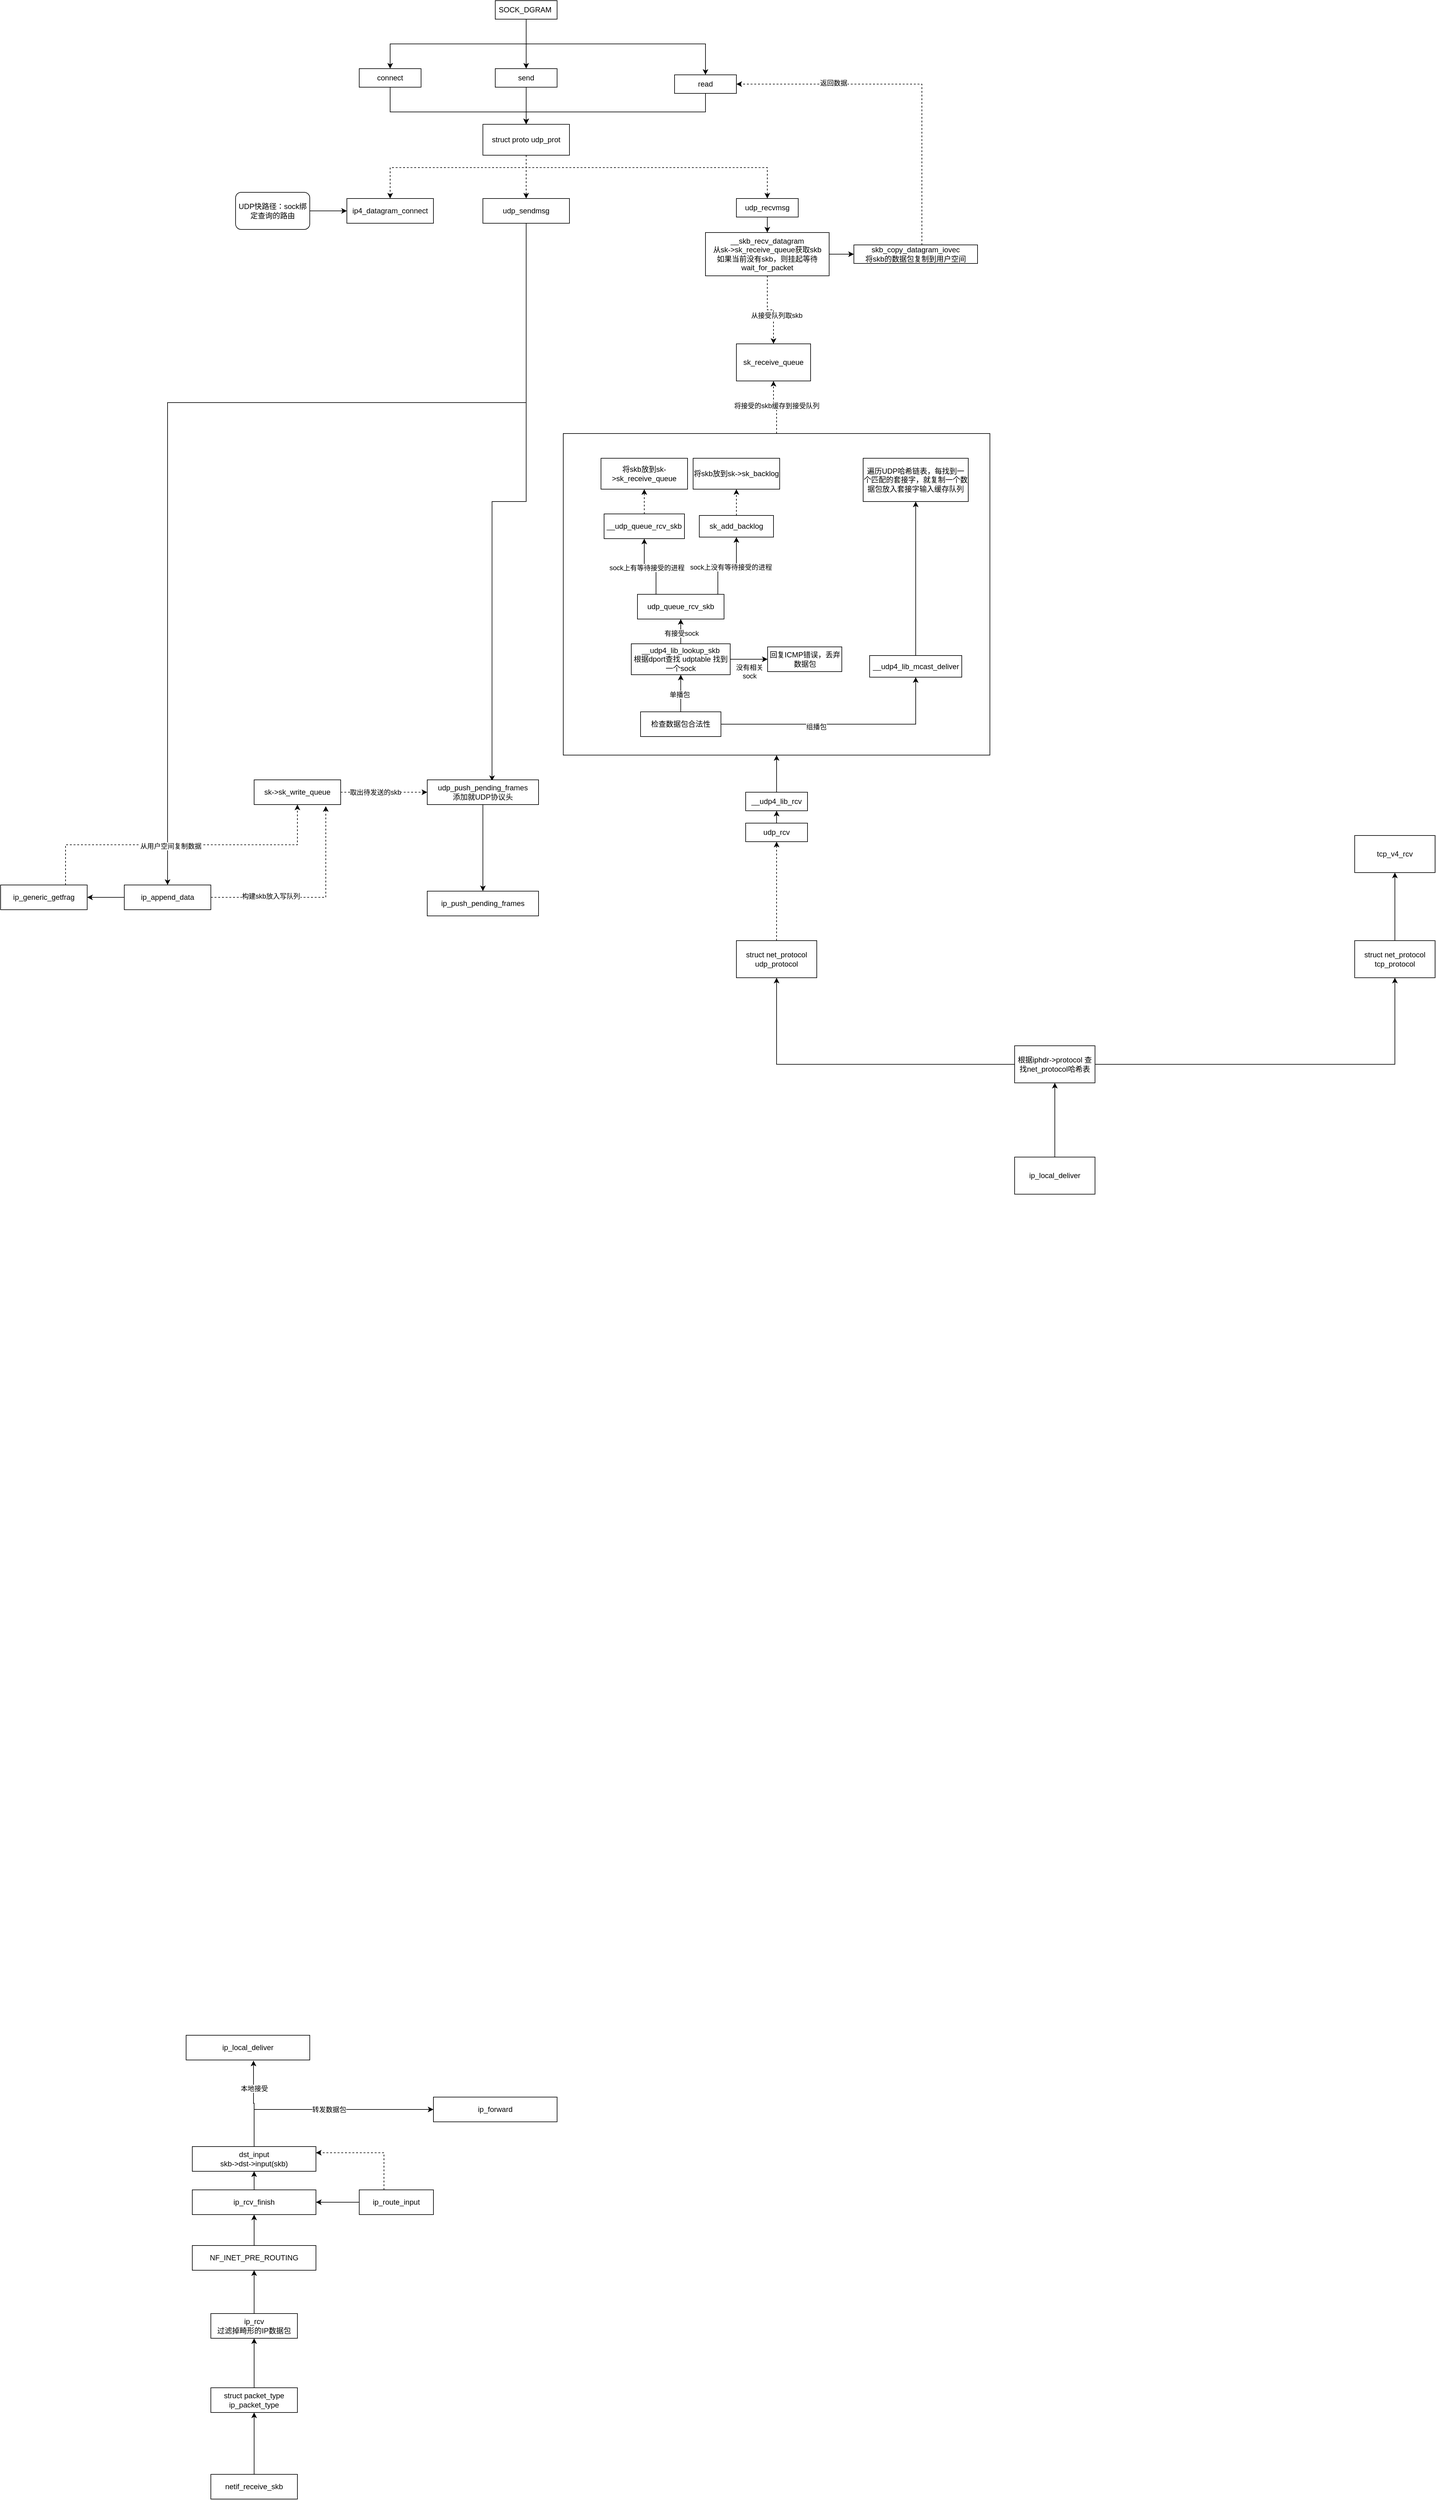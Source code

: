 <mxfile version="20.3.0" type="device"><diagram name="第 1 页" id="mABYl8ffhi-BC5B51nBr"><mxGraphModel dx="2745" dy="1021" grid="1" gridSize="10" guides="1" tooltips="1" connect="1" arrows="1" fold="1" page="1" pageScale="1" pageWidth="827" pageHeight="1169" math="0" shadow="0"><root><mxCell id="0"/><mxCell id="1" parent="0"/><mxCell id="xvO2WT_gKHY09mcpiqp1-61" style="edgeStyle=orthogonalEdgeStyle;rounded=0;orthogonalLoop=1;jettySize=auto;html=1;entryX=0.5;entryY=1;entryDx=0;entryDy=0;dashed=1;" parent="1" source="xvO2WT_gKHY09mcpiqp1-26" target="xvO2WT_gKHY09mcpiqp1-60" edge="1"><mxGeometry relative="1" as="geometry"/></mxCell><mxCell id="xvO2WT_gKHY09mcpiqp1-107" value="将接受的skb缓存到接受队列" style="edgeLabel;html=1;align=center;verticalAlign=middle;resizable=0;points=[];" parent="xvO2WT_gKHY09mcpiqp1-61" vertex="1" connectable="0"><mxGeometry x="-0.047" y="-3" relative="1" as="geometry"><mxPoint as="offset"/></mxGeometry></mxCell><mxCell id="xvO2WT_gKHY09mcpiqp1-26" value="" style="rounded=0;whiteSpace=wrap;html=1;" parent="1" vertex="1"><mxGeometry x="370" y="810" width="690" height="520" as="geometry"/></mxCell><mxCell id="xvO2WT_gKHY09mcpiqp1-97" style="edgeStyle=orthogonalEdgeStyle;rounded=0;orthogonalLoop=1;jettySize=auto;html=1;entryX=0.5;entryY=0;entryDx=0;entryDy=0;" parent="1" source="8K_f0axr_pXQyu02ipBK-1" target="xvO2WT_gKHY09mcpiqp1-9" edge="1"><mxGeometry relative="1" as="geometry"><Array as="points"><mxPoint x="90" y="290"/><mxPoint x="310" y="290"/></Array></mxGeometry></mxCell><mxCell id="8K_f0axr_pXQyu02ipBK-1" value="connect" style="rounded=0;whiteSpace=wrap;html=1;" parent="1" vertex="1"><mxGeometry x="40" y="220" width="100" height="30" as="geometry"/></mxCell><mxCell id="xvO2WT_gKHY09mcpiqp1-1" value="ip4_datagram_connect" style="rounded=0;whiteSpace=wrap;html=1;" parent="1" vertex="1"><mxGeometry x="20" y="430" width="140" height="40" as="geometry"/></mxCell><mxCell id="xvO2WT_gKHY09mcpiqp1-5" style="edgeStyle=orthogonalEdgeStyle;rounded=0;orthogonalLoop=1;jettySize=auto;html=1;" parent="1" source="xvO2WT_gKHY09mcpiqp1-2" target="8K_f0axr_pXQyu02ipBK-1" edge="1"><mxGeometry relative="1" as="geometry"><Array as="points"><mxPoint x="310" y="180"/><mxPoint x="90" y="180"/></Array></mxGeometry></mxCell><mxCell id="xvO2WT_gKHY09mcpiqp1-13" style="edgeStyle=orthogonalEdgeStyle;rounded=0;orthogonalLoop=1;jettySize=auto;html=1;entryX=0.5;entryY=0;entryDx=0;entryDy=0;" parent="1" source="xvO2WT_gKHY09mcpiqp1-2" target="xvO2WT_gKHY09mcpiqp1-7" edge="1"><mxGeometry relative="1" as="geometry"/></mxCell><mxCell id="xvO2WT_gKHY09mcpiqp1-53" style="edgeStyle=orthogonalEdgeStyle;rounded=0;orthogonalLoop=1;jettySize=auto;html=1;entryX=0.5;entryY=0;entryDx=0;entryDy=0;" parent="1" source="xvO2WT_gKHY09mcpiqp1-2" target="xvO2WT_gKHY09mcpiqp1-51" edge="1"><mxGeometry relative="1" as="geometry"><Array as="points"><mxPoint x="310" y="180"/><mxPoint x="600" y="180"/></Array></mxGeometry></mxCell><mxCell id="xvO2WT_gKHY09mcpiqp1-2" value="SOCK_DGRAM&amp;nbsp;" style="rounded=0;whiteSpace=wrap;html=1;" parent="1" vertex="1"><mxGeometry x="260" y="110" width="100" height="30" as="geometry"/></mxCell><mxCell id="xvO2WT_gKHY09mcpiqp1-4" style="edgeStyle=orthogonalEdgeStyle;rounded=0;orthogonalLoop=1;jettySize=auto;html=1;" parent="1" source="xvO2WT_gKHY09mcpiqp1-3" target="xvO2WT_gKHY09mcpiqp1-1" edge="1"><mxGeometry relative="1" as="geometry"/></mxCell><mxCell id="xvO2WT_gKHY09mcpiqp1-3" value="UDP快路径：sock绑定查询的路由" style="rounded=1;whiteSpace=wrap;html=1;" parent="1" vertex="1"><mxGeometry x="-160" y="420" width="120" height="60" as="geometry"/></mxCell><mxCell id="xvO2WT_gKHY09mcpiqp1-99" value="" style="edgeStyle=orthogonalEdgeStyle;rounded=0;orthogonalLoop=1;jettySize=auto;html=1;" parent="1" source="xvO2WT_gKHY09mcpiqp1-7" target="xvO2WT_gKHY09mcpiqp1-9" edge="1"><mxGeometry relative="1" as="geometry"/></mxCell><mxCell id="xvO2WT_gKHY09mcpiqp1-7" value="send" style="rounded=0;whiteSpace=wrap;html=1;" parent="1" vertex="1"><mxGeometry x="260" y="220" width="100" height="30" as="geometry"/></mxCell><mxCell id="xvO2WT_gKHY09mcpiqp1-104" style="edgeStyle=orthogonalEdgeStyle;rounded=0;orthogonalLoop=1;jettySize=auto;html=1;entryX=0.582;entryY=0.048;entryDx=0;entryDy=0;entryPerimeter=0;" parent="1" source="xvO2WT_gKHY09mcpiqp1-8" target="xvO2WT_gKHY09mcpiqp1-19" edge="1"><mxGeometry relative="1" as="geometry"/></mxCell><mxCell id="xvO2WT_gKHY09mcpiqp1-105" style="edgeStyle=orthogonalEdgeStyle;rounded=0;orthogonalLoop=1;jettySize=auto;html=1;entryX=0.5;entryY=0;entryDx=0;entryDy=0;" parent="1" source="xvO2WT_gKHY09mcpiqp1-8" target="xvO2WT_gKHY09mcpiqp1-17" edge="1"><mxGeometry relative="1" as="geometry"><Array as="points"><mxPoint x="310" y="760"/><mxPoint x="-270" y="760"/></Array></mxGeometry></mxCell><mxCell id="xvO2WT_gKHY09mcpiqp1-8" value="udp_sendmsg" style="rounded=0;whiteSpace=wrap;html=1;" parent="1" vertex="1"><mxGeometry x="240" y="430" width="140" height="40" as="geometry"/></mxCell><mxCell id="xvO2WT_gKHY09mcpiqp1-101" style="edgeStyle=orthogonalEdgeStyle;rounded=0;orthogonalLoop=1;jettySize=auto;html=1;entryX=0.5;entryY=0;entryDx=0;entryDy=0;dashed=1;" parent="1" source="xvO2WT_gKHY09mcpiqp1-9" target="xvO2WT_gKHY09mcpiqp1-8" edge="1"><mxGeometry relative="1" as="geometry"><mxPoint x="310" y="420" as="targetPoint"/></mxGeometry></mxCell><mxCell id="xvO2WT_gKHY09mcpiqp1-102" style="edgeStyle=orthogonalEdgeStyle;rounded=0;orthogonalLoop=1;jettySize=auto;html=1;dashed=1;" parent="1" source="xvO2WT_gKHY09mcpiqp1-9" target="xvO2WT_gKHY09mcpiqp1-1" edge="1"><mxGeometry relative="1" as="geometry"><Array as="points"><mxPoint x="310" y="380"/><mxPoint x="90" y="380"/></Array></mxGeometry></mxCell><mxCell id="xvO2WT_gKHY09mcpiqp1-103" style="edgeStyle=orthogonalEdgeStyle;rounded=0;orthogonalLoop=1;jettySize=auto;html=1;dashed=1;" parent="1" source="xvO2WT_gKHY09mcpiqp1-9" target="xvO2WT_gKHY09mcpiqp1-52" edge="1"><mxGeometry relative="1" as="geometry"><Array as="points"><mxPoint x="310" y="380"/><mxPoint x="700" y="380"/></Array></mxGeometry></mxCell><mxCell id="xvO2WT_gKHY09mcpiqp1-9" value="struct proto udp_prot" style="rounded=0;whiteSpace=wrap;html=1;" parent="1" vertex="1"><mxGeometry x="240" y="310" width="140" height="50" as="geometry"/></mxCell><mxCell id="xvO2WT_gKHY09mcpiqp1-68" style="edgeStyle=orthogonalEdgeStyle;rounded=0;orthogonalLoop=1;jettySize=auto;html=1;entryX=0.828;entryY=1.064;entryDx=0;entryDy=0;dashed=1;entryPerimeter=0;" parent="1" source="xvO2WT_gKHY09mcpiqp1-17" target="xvO2WT_gKHY09mcpiqp1-67" edge="1"><mxGeometry relative="1" as="geometry"/></mxCell><mxCell id="xvO2WT_gKHY09mcpiqp1-69" value="构建skb放入写队列" style="edgeLabel;html=1;align=center;verticalAlign=middle;resizable=0;points=[];" parent="xvO2WT_gKHY09mcpiqp1-68" vertex="1" connectable="0"><mxGeometry x="-0.417" y="2" relative="1" as="geometry"><mxPoint as="offset"/></mxGeometry></mxCell><mxCell id="xvO2WT_gKHY09mcpiqp1-72" style="edgeStyle=orthogonalEdgeStyle;rounded=0;orthogonalLoop=1;jettySize=auto;html=1;" parent="1" source="xvO2WT_gKHY09mcpiqp1-17" target="xvO2WT_gKHY09mcpiqp1-65" edge="1"><mxGeometry relative="1" as="geometry"/></mxCell><mxCell id="xvO2WT_gKHY09mcpiqp1-17" value="ip_append_data&lt;br&gt;" style="rounded=0;whiteSpace=wrap;html=1;" parent="1" vertex="1"><mxGeometry x="-340" y="1540" width="140" height="40" as="geometry"/></mxCell><mxCell id="xvO2WT_gKHY09mcpiqp1-19" value="udp_push_pending_frames&lt;br&gt;添加就UDP协议头" style="rounded=0;whiteSpace=wrap;html=1;" parent="1" vertex="1"><mxGeometry x="150" y="1370" width="180" height="40" as="geometry"/></mxCell><mxCell id="xvO2WT_gKHY09mcpiqp1-23" style="edgeStyle=orthogonalEdgeStyle;rounded=0;orthogonalLoop=1;jettySize=auto;html=1;entryX=0.5;entryY=1;entryDx=0;entryDy=0;" parent="1" source="xvO2WT_gKHY09mcpiqp1-21" target="xvO2WT_gKHY09mcpiqp1-22" edge="1"><mxGeometry relative="1" as="geometry"/></mxCell><mxCell id="xvO2WT_gKHY09mcpiqp1-21" value="udp_rcv" style="rounded=0;whiteSpace=wrap;html=1;" parent="1" vertex="1"><mxGeometry x="665" y="1440" width="100" height="30" as="geometry"/></mxCell><mxCell id="xvO2WT_gKHY09mcpiqp1-27" style="edgeStyle=orthogonalEdgeStyle;rounded=0;orthogonalLoop=1;jettySize=auto;html=1;entryX=0.5;entryY=1;entryDx=0;entryDy=0;" parent="1" source="xvO2WT_gKHY09mcpiqp1-22" target="xvO2WT_gKHY09mcpiqp1-26" edge="1"><mxGeometry relative="1" as="geometry"/></mxCell><mxCell id="xvO2WT_gKHY09mcpiqp1-22" value="__udp4_lib_rcv" style="rounded=0;whiteSpace=wrap;html=1;" parent="1" vertex="1"><mxGeometry x="665" y="1390" width="100" height="30" as="geometry"/></mxCell><mxCell id="xvO2WT_gKHY09mcpiqp1-40" style="edgeStyle=orthogonalEdgeStyle;rounded=0;orthogonalLoop=1;jettySize=auto;html=1;entryX=0.5;entryY=1;entryDx=0;entryDy=0;" parent="1" source="xvO2WT_gKHY09mcpiqp1-24" target="xvO2WT_gKHY09mcpiqp1-25" edge="1"><mxGeometry relative="1" as="geometry"><Array as="points"><mxPoint x="560" y="1130"/><mxPoint x="560" y="1130"/></Array></mxGeometry></mxCell><mxCell id="iwVliMZ4VxYpkBRg1Rl2-4" value="有接受sock" style="edgeLabel;html=1;align=center;verticalAlign=middle;resizable=0;points=[];" vertex="1" connectable="0" parent="xvO2WT_gKHY09mcpiqp1-40"><mxGeometry x="-0.119" y="-1" relative="1" as="geometry"><mxPoint as="offset"/></mxGeometry></mxCell><mxCell id="iwVliMZ4VxYpkBRg1Rl2-2" style="edgeStyle=orthogonalEdgeStyle;rounded=0;orthogonalLoop=1;jettySize=auto;html=1;" edge="1" parent="1" source="xvO2WT_gKHY09mcpiqp1-24" target="iwVliMZ4VxYpkBRg1Rl2-1"><mxGeometry relative="1" as="geometry"/></mxCell><mxCell id="iwVliMZ4VxYpkBRg1Rl2-3" value="没有相关&lt;br&gt;sock" style="edgeLabel;html=1;align=center;verticalAlign=middle;resizable=0;points=[];" vertex="1" connectable="0" parent="iwVliMZ4VxYpkBRg1Rl2-2"><mxGeometry x="-0.197" y="-2" relative="1" as="geometry"><mxPoint x="6" y="18" as="offset"/></mxGeometry></mxCell><mxCell id="xvO2WT_gKHY09mcpiqp1-24" value="__udp4_lib_lookup_skb&lt;br&gt;根据dport查找 udptable 找到 一个sock" style="rounded=0;whiteSpace=wrap;html=1;" parent="1" vertex="1"><mxGeometry x="480" y="1150" width="160" height="50" as="geometry"/></mxCell><mxCell id="xvO2WT_gKHY09mcpiqp1-30" style="edgeStyle=orthogonalEdgeStyle;rounded=0;orthogonalLoop=1;jettySize=auto;html=1;entryX=0.5;entryY=1;entryDx=0;entryDy=0;exitX=0.25;exitY=0;exitDx=0;exitDy=0;" parent="1" source="xvO2WT_gKHY09mcpiqp1-25" target="xvO2WT_gKHY09mcpiqp1-28" edge="1"><mxGeometry relative="1" as="geometry"><mxPoint x="526" y="1070" as="sourcePoint"/><Array as="points"><mxPoint x="520" y="1070"/><mxPoint x="520" y="1025"/><mxPoint x="501" y="1025"/></Array></mxGeometry></mxCell><mxCell id="xvO2WT_gKHY09mcpiqp1-33" value="sock上有等待接受的进程" style="edgeLabel;html=1;align=center;verticalAlign=middle;resizable=0;points=[];" parent="xvO2WT_gKHY09mcpiqp1-30" vertex="1" connectable="0"><mxGeometry x="0.15" y="2" relative="1" as="geometry"><mxPoint as="offset"/></mxGeometry></mxCell><mxCell id="xvO2WT_gKHY09mcpiqp1-31" style="edgeStyle=orthogonalEdgeStyle;rounded=0;orthogonalLoop=1;jettySize=auto;html=1;exitX=0.75;exitY=0;exitDx=0;exitDy=0;" parent="1" source="xvO2WT_gKHY09mcpiqp1-25" target="xvO2WT_gKHY09mcpiqp1-29" edge="1"><mxGeometry relative="1" as="geometry"><mxPoint x="796" y="1060" as="sourcePoint"/><Array as="points"><mxPoint x="620" y="1070"/><mxPoint x="620" y="1024"/><mxPoint x="650" y="1024"/></Array></mxGeometry></mxCell><mxCell id="xvO2WT_gKHY09mcpiqp1-32" value="sock上没有等待接受的进程" style="edgeLabel;html=1;align=center;verticalAlign=middle;resizable=0;points=[];" parent="xvO2WT_gKHY09mcpiqp1-31" vertex="1" connectable="0"><mxGeometry x="0.021" y="-1" relative="1" as="geometry"><mxPoint x="16" y="1" as="offset"/></mxGeometry></mxCell><mxCell id="xvO2WT_gKHY09mcpiqp1-25" value="udp_queue_rcv_skb" style="rounded=0;whiteSpace=wrap;html=1;" parent="1" vertex="1"><mxGeometry x="490" y="1070" width="140" height="40" as="geometry"/></mxCell><mxCell id="xvO2WT_gKHY09mcpiqp1-35" style="edgeStyle=orthogonalEdgeStyle;rounded=0;orthogonalLoop=1;jettySize=auto;html=1;dashed=1;" parent="1" source="xvO2WT_gKHY09mcpiqp1-28" target="xvO2WT_gKHY09mcpiqp1-34" edge="1"><mxGeometry relative="1" as="geometry"/></mxCell><mxCell id="xvO2WT_gKHY09mcpiqp1-28" value="__udp_queue_rcv_skb" style="rounded=0;whiteSpace=wrap;html=1;" parent="1" vertex="1"><mxGeometry x="436" y="940" width="130" height="40" as="geometry"/></mxCell><mxCell id="xvO2WT_gKHY09mcpiqp1-37" style="edgeStyle=orthogonalEdgeStyle;rounded=0;orthogonalLoop=1;jettySize=auto;html=1;entryX=0.5;entryY=1;entryDx=0;entryDy=0;dashed=1;" parent="1" source="xvO2WT_gKHY09mcpiqp1-29" target="xvO2WT_gKHY09mcpiqp1-36" edge="1"><mxGeometry relative="1" as="geometry"/></mxCell><mxCell id="xvO2WT_gKHY09mcpiqp1-29" value="sk_add_backlog" style="rounded=0;whiteSpace=wrap;html=1;" parent="1" vertex="1"><mxGeometry x="590" y="942.5" width="120" height="35" as="geometry"/></mxCell><mxCell id="xvO2WT_gKHY09mcpiqp1-34" value="将skb放到sk-&amp;gt;sk_receive_queue" style="rounded=0;whiteSpace=wrap;html=1;" parent="1" vertex="1"><mxGeometry x="431" y="850" width="140" height="50" as="geometry"/></mxCell><mxCell id="xvO2WT_gKHY09mcpiqp1-36" value="将skb放到sk-&amp;gt;sk_backlog" style="rounded=0;whiteSpace=wrap;html=1;" parent="1" vertex="1"><mxGeometry x="580" y="850" width="140" height="50" as="geometry"/></mxCell><mxCell id="xvO2WT_gKHY09mcpiqp1-50" style="edgeStyle=orthogonalEdgeStyle;rounded=0;orthogonalLoop=1;jettySize=auto;html=1;" parent="1" source="xvO2WT_gKHY09mcpiqp1-42" target="xvO2WT_gKHY09mcpiqp1-49" edge="1"><mxGeometry relative="1" as="geometry"/></mxCell><mxCell id="xvO2WT_gKHY09mcpiqp1-42" value="__udp4_lib_mcast_deliver" style="rounded=0;whiteSpace=wrap;html=1;" parent="1" vertex="1"><mxGeometry x="865.5" y="1169" width="149" height="35" as="geometry"/></mxCell><mxCell id="xvO2WT_gKHY09mcpiqp1-44" style="edgeStyle=orthogonalEdgeStyle;rounded=0;orthogonalLoop=1;jettySize=auto;html=1;entryX=0.5;entryY=1;entryDx=0;entryDy=0;" parent="1" source="xvO2WT_gKHY09mcpiqp1-43" target="xvO2WT_gKHY09mcpiqp1-24" edge="1"><mxGeometry relative="1" as="geometry"/></mxCell><mxCell id="xvO2WT_gKHY09mcpiqp1-45" value="单播包" style="edgeLabel;html=1;align=center;verticalAlign=middle;resizable=0;points=[];" parent="xvO2WT_gKHY09mcpiqp1-44" vertex="1" connectable="0"><mxGeometry x="-0.067" y="2" relative="1" as="geometry"><mxPoint as="offset"/></mxGeometry></mxCell><mxCell id="xvO2WT_gKHY09mcpiqp1-46" style="edgeStyle=orthogonalEdgeStyle;rounded=0;orthogonalLoop=1;jettySize=auto;html=1;entryX=0.5;entryY=1;entryDx=0;entryDy=0;" parent="1" source="xvO2WT_gKHY09mcpiqp1-43" target="xvO2WT_gKHY09mcpiqp1-42" edge="1"><mxGeometry relative="1" as="geometry"/></mxCell><mxCell id="xvO2WT_gKHY09mcpiqp1-47" value="组播包" style="edgeLabel;html=1;align=center;verticalAlign=middle;resizable=0;points=[];" parent="xvO2WT_gKHY09mcpiqp1-46" vertex="1" connectable="0"><mxGeometry x="-0.212" y="-4" relative="1" as="geometry"><mxPoint as="offset"/></mxGeometry></mxCell><mxCell id="xvO2WT_gKHY09mcpiqp1-43" value="检查数据包合法性" style="rounded=0;whiteSpace=wrap;html=1;" parent="1" vertex="1"><mxGeometry x="495" y="1260" width="130" height="40" as="geometry"/></mxCell><mxCell id="xvO2WT_gKHY09mcpiqp1-49" value="遍历UDP哈希链表，每找到一个匹配的套接字，就复制一个数据包放入套接字输入缓存队列" style="rounded=0;whiteSpace=wrap;html=1;" parent="1" vertex="1"><mxGeometry x="855" y="850" width="170" height="70" as="geometry"/></mxCell><mxCell id="xvO2WT_gKHY09mcpiqp1-100" style="edgeStyle=orthogonalEdgeStyle;rounded=0;orthogonalLoop=1;jettySize=auto;html=1;" parent="1" source="xvO2WT_gKHY09mcpiqp1-51" target="xvO2WT_gKHY09mcpiqp1-9" edge="1"><mxGeometry relative="1" as="geometry"><Array as="points"><mxPoint x="600" y="290"/><mxPoint x="310" y="290"/></Array></mxGeometry></mxCell><mxCell id="xvO2WT_gKHY09mcpiqp1-51" value="read" style="rounded=0;whiteSpace=wrap;html=1;" parent="1" vertex="1"><mxGeometry x="550" y="230" width="100" height="30" as="geometry"/></mxCell><mxCell id="xvO2WT_gKHY09mcpiqp1-58" style="edgeStyle=orthogonalEdgeStyle;rounded=0;orthogonalLoop=1;jettySize=auto;html=1;entryX=0.5;entryY=0;entryDx=0;entryDy=0;" parent="1" source="xvO2WT_gKHY09mcpiqp1-52" target="xvO2WT_gKHY09mcpiqp1-56" edge="1"><mxGeometry relative="1" as="geometry"/></mxCell><mxCell id="xvO2WT_gKHY09mcpiqp1-52" value="udp_recvmsg" style="rounded=0;whiteSpace=wrap;html=1;" parent="1" vertex="1"><mxGeometry x="650" y="430" width="100" height="30" as="geometry"/></mxCell><mxCell id="xvO2WT_gKHY09mcpiqp1-64" style="edgeStyle=orthogonalEdgeStyle;rounded=0;orthogonalLoop=1;jettySize=auto;html=1;" parent="1" source="xvO2WT_gKHY09mcpiqp1-56" target="xvO2WT_gKHY09mcpiqp1-57" edge="1"><mxGeometry relative="1" as="geometry"/></mxCell><mxCell id="xvO2WT_gKHY09mcpiqp1-106" style="edgeStyle=orthogonalEdgeStyle;rounded=0;orthogonalLoop=1;jettySize=auto;html=1;dashed=1;" parent="1" source="xvO2WT_gKHY09mcpiqp1-56" target="xvO2WT_gKHY09mcpiqp1-60" edge="1"><mxGeometry relative="1" as="geometry"/></mxCell><mxCell id="xvO2WT_gKHY09mcpiqp1-108" value="从接受队列取skb" style="edgeLabel;html=1;align=center;verticalAlign=middle;resizable=0;points=[];" parent="xvO2WT_gKHY09mcpiqp1-106" vertex="1" connectable="0"><mxGeometry x="0.244" y="5" relative="1" as="geometry"><mxPoint y="-1" as="offset"/></mxGeometry></mxCell><mxCell id="xvO2WT_gKHY09mcpiqp1-56" value="__skb_recv_datagram&lt;br&gt;从sk-&amp;gt;sk_receive_queue获取skb&lt;br&gt;如果当前没有skb，则挂起等待&lt;br&gt;wait_for_packet" style="rounded=0;whiteSpace=wrap;html=1;" parent="1" vertex="1"><mxGeometry x="600" y="485" width="200" height="70" as="geometry"/></mxCell><mxCell id="xvO2WT_gKHY09mcpiqp1-88" style="edgeStyle=orthogonalEdgeStyle;rounded=0;orthogonalLoop=1;jettySize=auto;html=1;entryX=1;entryY=0.5;entryDx=0;entryDy=0;dashed=1;" parent="1" source="xvO2WT_gKHY09mcpiqp1-57" target="xvO2WT_gKHY09mcpiqp1-51" edge="1"><mxGeometry relative="1" as="geometry"><Array as="points"><mxPoint x="950" y="245"/></Array></mxGeometry></mxCell><mxCell id="xvO2WT_gKHY09mcpiqp1-89" value="返回数据" style="edgeLabel;html=1;align=center;verticalAlign=middle;resizable=0;points=[];" parent="xvO2WT_gKHY09mcpiqp1-88" vertex="1" connectable="0"><mxGeometry x="0.44" y="-2" relative="1" as="geometry"><mxPoint as="offset"/></mxGeometry></mxCell><mxCell id="xvO2WT_gKHY09mcpiqp1-57" value="skb_copy_datagram_iovec&lt;br&gt;将skb的数据包复制到用户空间" style="rounded=0;whiteSpace=wrap;html=1;" parent="1" vertex="1"><mxGeometry x="840" y="505" width="200" height="30" as="geometry"/></mxCell><mxCell id="xvO2WT_gKHY09mcpiqp1-60" value="sk_receive_queue" style="rounded=0;whiteSpace=wrap;html=1;" parent="1" vertex="1"><mxGeometry x="650" y="665" width="120" height="60" as="geometry"/></mxCell><mxCell id="xvO2WT_gKHY09mcpiqp1-70" style="edgeStyle=orthogonalEdgeStyle;rounded=0;orthogonalLoop=1;jettySize=auto;html=1;dashed=1;exitX=0.75;exitY=0;exitDx=0;exitDy=0;" parent="1" source="xvO2WT_gKHY09mcpiqp1-65" target="xvO2WT_gKHY09mcpiqp1-67" edge="1"><mxGeometry relative="1" as="geometry"/></mxCell><mxCell id="xvO2WT_gKHY09mcpiqp1-71" value="从用户空间复制数据" style="edgeLabel;html=1;align=center;verticalAlign=middle;resizable=0;points=[];" parent="xvO2WT_gKHY09mcpiqp1-70" vertex="1" connectable="0"><mxGeometry x="-0.071" y="-2" relative="1" as="geometry"><mxPoint as="offset"/></mxGeometry></mxCell><mxCell id="xvO2WT_gKHY09mcpiqp1-65" value="ip_generic_getfrag" style="rounded=0;whiteSpace=wrap;html=1;" parent="1" vertex="1"><mxGeometry x="-540" y="1540" width="140" height="40" as="geometry"/></mxCell><mxCell id="xvO2WT_gKHY09mcpiqp1-79" style="edgeStyle=orthogonalEdgeStyle;rounded=0;orthogonalLoop=1;jettySize=auto;html=1;entryX=0;entryY=0.5;entryDx=0;entryDy=0;dashed=1;" parent="1" source="xvO2WT_gKHY09mcpiqp1-67" target="xvO2WT_gKHY09mcpiqp1-19" edge="1"><mxGeometry relative="1" as="geometry"/></mxCell><mxCell id="xvO2WT_gKHY09mcpiqp1-80" value="取出待发送的skb" style="edgeLabel;html=1;align=center;verticalAlign=middle;resizable=0;points=[];" parent="xvO2WT_gKHY09mcpiqp1-79" vertex="1" connectable="0"><mxGeometry x="-0.21" relative="1" as="geometry"><mxPoint as="offset"/></mxGeometry></mxCell><mxCell id="xvO2WT_gKHY09mcpiqp1-67" value="sk-&amp;gt;sk_write_queue" style="rounded=0;whiteSpace=wrap;html=1;" parent="1" vertex="1"><mxGeometry x="-130" y="1370" width="140" height="40" as="geometry"/></mxCell><mxCell id="xvO2WT_gKHY09mcpiqp1-84" style="edgeStyle=orthogonalEdgeStyle;rounded=0;orthogonalLoop=1;jettySize=auto;html=1;entryX=0.5;entryY=0;entryDx=0;entryDy=0;" parent="1" source="xvO2WT_gKHY09mcpiqp1-19" target="xvO2WT_gKHY09mcpiqp1-83" edge="1"><mxGeometry relative="1" as="geometry"><mxPoint x="240" y="1480" as="sourcePoint"/></mxGeometry></mxCell><mxCell id="xvO2WT_gKHY09mcpiqp1-83" value="ip_push_pending_frames" style="rounded=0;whiteSpace=wrap;html=1;" parent="1" vertex="1"><mxGeometry x="150" y="1550" width="180" height="40" as="geometry"/></mxCell><mxCell id="xvO2WT_gKHY09mcpiqp1-86" style="edgeStyle=orthogonalEdgeStyle;rounded=0;orthogonalLoop=1;jettySize=auto;html=1;exitX=0.5;exitY=1;exitDx=0;exitDy=0;" parent="1" source="xvO2WT_gKHY09mcpiqp1-19" target="xvO2WT_gKHY09mcpiqp1-19" edge="1"><mxGeometry relative="1" as="geometry"/></mxCell><mxCell id="xvO2WT_gKHY09mcpiqp1-92" style="edgeStyle=orthogonalEdgeStyle;rounded=0;orthogonalLoop=1;jettySize=auto;html=1;entryX=0.5;entryY=1;entryDx=0;entryDy=0;dashed=1;" parent="1" source="xvO2WT_gKHY09mcpiqp1-91" target="xvO2WT_gKHY09mcpiqp1-21" edge="1"><mxGeometry relative="1" as="geometry"/></mxCell><mxCell id="xvO2WT_gKHY09mcpiqp1-91" value="struct net_protocol udp_protocol" style="rounded=0;whiteSpace=wrap;html=1;" parent="1" vertex="1"><mxGeometry x="650" y="1630" width="130" height="60" as="geometry"/></mxCell><mxCell id="xvO2WT_gKHY09mcpiqp1-113" style="edgeStyle=orthogonalEdgeStyle;rounded=0;orthogonalLoop=1;jettySize=auto;html=1;entryX=0.5;entryY=1;entryDx=0;entryDy=0;" parent="1" source="xvO2WT_gKHY09mcpiqp1-109" target="xvO2WT_gKHY09mcpiqp1-110" edge="1"><mxGeometry relative="1" as="geometry"/></mxCell><mxCell id="xvO2WT_gKHY09mcpiqp1-109" value="netif_receive_skb" style="rounded=0;whiteSpace=wrap;html=1;" parent="1" vertex="1"><mxGeometry x="-200" y="4110" width="140" height="40" as="geometry"/></mxCell><mxCell id="xvO2WT_gKHY09mcpiqp1-114" style="edgeStyle=orthogonalEdgeStyle;rounded=0;orthogonalLoop=1;jettySize=auto;html=1;" parent="1" source="xvO2WT_gKHY09mcpiqp1-110" target="xvO2WT_gKHY09mcpiqp1-111" edge="1"><mxGeometry relative="1" as="geometry"/></mxCell><mxCell id="xvO2WT_gKHY09mcpiqp1-110" value="struct packet_type ip_packet_type" style="rounded=0;whiteSpace=wrap;html=1;" parent="1" vertex="1"><mxGeometry x="-200" y="3970" width="140" height="40" as="geometry"/></mxCell><mxCell id="xvO2WT_gKHY09mcpiqp1-115" style="edgeStyle=orthogonalEdgeStyle;rounded=0;orthogonalLoop=1;jettySize=auto;html=1;entryX=0.5;entryY=1;entryDx=0;entryDy=0;" parent="1" source="xvO2WT_gKHY09mcpiqp1-111" target="xvO2WT_gKHY09mcpiqp1-112" edge="1"><mxGeometry relative="1" as="geometry"/></mxCell><mxCell id="xvO2WT_gKHY09mcpiqp1-111" value="ip_rcv&lt;br&gt;过滤掉畸形的IP数据包" style="rounded=0;whiteSpace=wrap;html=1;" parent="1" vertex="1"><mxGeometry x="-200" y="3850" width="140" height="40" as="geometry"/></mxCell><mxCell id="xvO2WT_gKHY09mcpiqp1-117" style="edgeStyle=orthogonalEdgeStyle;rounded=0;orthogonalLoop=1;jettySize=auto;html=1;entryX=0.5;entryY=1;entryDx=0;entryDy=0;" parent="1" source="xvO2WT_gKHY09mcpiqp1-112" target="xvO2WT_gKHY09mcpiqp1-116" edge="1"><mxGeometry relative="1" as="geometry"/></mxCell><mxCell id="xvO2WT_gKHY09mcpiqp1-112" value="NF_INET_PRE_ROUTING" style="rounded=0;whiteSpace=wrap;html=1;" parent="1" vertex="1"><mxGeometry x="-230" y="3740" width="200" height="40" as="geometry"/></mxCell><mxCell id="xvO2WT_gKHY09mcpiqp1-123" style="edgeStyle=orthogonalEdgeStyle;rounded=0;orthogonalLoop=1;jettySize=auto;html=1;entryX=0.5;entryY=1;entryDx=0;entryDy=0;" parent="1" source="xvO2WT_gKHY09mcpiqp1-116" target="xvO2WT_gKHY09mcpiqp1-121" edge="1"><mxGeometry relative="1" as="geometry"/></mxCell><mxCell id="xvO2WT_gKHY09mcpiqp1-116" value="ip_rcv_finish" style="rounded=0;whiteSpace=wrap;html=1;" parent="1" vertex="1"><mxGeometry x="-230" y="3650" width="200" height="40" as="geometry"/></mxCell><mxCell id="xvO2WT_gKHY09mcpiqp1-119" style="edgeStyle=orthogonalEdgeStyle;rounded=0;orthogonalLoop=1;jettySize=auto;html=1;entryX=1;entryY=0.5;entryDx=0;entryDy=0;" parent="1" source="xvO2WT_gKHY09mcpiqp1-118" target="xvO2WT_gKHY09mcpiqp1-116" edge="1"><mxGeometry relative="1" as="geometry"/></mxCell><mxCell id="xvO2WT_gKHY09mcpiqp1-122" style="edgeStyle=orthogonalEdgeStyle;rounded=0;orthogonalLoop=1;jettySize=auto;html=1;entryX=1;entryY=0.25;entryDx=0;entryDy=0;dashed=1;" parent="1" source="xvO2WT_gKHY09mcpiqp1-118" target="xvO2WT_gKHY09mcpiqp1-121" edge="1"><mxGeometry relative="1" as="geometry"><Array as="points"><mxPoint x="80" y="3590"/></Array></mxGeometry></mxCell><mxCell id="xvO2WT_gKHY09mcpiqp1-118" value="ip_route_input" style="rounded=0;whiteSpace=wrap;html=1;" parent="1" vertex="1"><mxGeometry x="40" y="3650" width="120" height="40" as="geometry"/></mxCell><mxCell id="xvO2WT_gKHY09mcpiqp1-125" style="edgeStyle=orthogonalEdgeStyle;rounded=0;orthogonalLoop=1;jettySize=auto;html=1;entryX=0;entryY=0.5;entryDx=0;entryDy=0;" parent="1" source="xvO2WT_gKHY09mcpiqp1-121" target="xvO2WT_gKHY09mcpiqp1-124" edge="1"><mxGeometry relative="1" as="geometry"><Array as="points"><mxPoint x="-130" y="3520"/></Array></mxGeometry></mxCell><mxCell id="xvO2WT_gKHY09mcpiqp1-126" value="转发数据包" style="edgeLabel;html=1;align=center;verticalAlign=middle;resizable=0;points=[];" parent="xvO2WT_gKHY09mcpiqp1-125" vertex="1" connectable="0"><mxGeometry x="0.033" relative="1" as="geometry"><mxPoint as="offset"/></mxGeometry></mxCell><mxCell id="xvO2WT_gKHY09mcpiqp1-128" style="edgeStyle=orthogonalEdgeStyle;rounded=0;orthogonalLoop=1;jettySize=auto;html=1;entryX=0.545;entryY=1.026;entryDx=0;entryDy=0;entryPerimeter=0;" parent="1" source="xvO2WT_gKHY09mcpiqp1-121" target="xvO2WT_gKHY09mcpiqp1-127" edge="1"><mxGeometry relative="1" as="geometry"/></mxCell><mxCell id="xvO2WT_gKHY09mcpiqp1-129" value="本地接受" style="edgeLabel;html=1;align=center;verticalAlign=middle;resizable=0;points=[];" parent="xvO2WT_gKHY09mcpiqp1-128" vertex="1" connectable="0"><mxGeometry x="0.37" y="-1" relative="1" as="geometry"><mxPoint y="1" as="offset"/></mxGeometry></mxCell><mxCell id="xvO2WT_gKHY09mcpiqp1-121" value="dst_input&lt;br&gt;skb-&amp;gt;dst-&amp;gt;input(skb)" style="rounded=0;whiteSpace=wrap;html=1;" parent="1" vertex="1"><mxGeometry x="-230" y="3580" width="200" height="40" as="geometry"/></mxCell><mxCell id="xvO2WT_gKHY09mcpiqp1-124" value="ip_forward" style="rounded=0;whiteSpace=wrap;html=1;" parent="1" vertex="1"><mxGeometry x="160" y="3500" width="200" height="40" as="geometry"/></mxCell><mxCell id="xvO2WT_gKHY09mcpiqp1-127" value="ip_local_deliver" style="rounded=0;whiteSpace=wrap;html=1;" parent="1" vertex="1"><mxGeometry x="-240" y="3400" width="200" height="40" as="geometry"/></mxCell><mxCell id="iwVliMZ4VxYpkBRg1Rl2-1" value="回复ICMP错误，丢弃数据包" style="rounded=0;whiteSpace=wrap;html=1;" vertex="1" parent="1"><mxGeometry x="700.5" y="1155" width="120" height="40" as="geometry"/></mxCell><mxCell id="iwVliMZ4VxYpkBRg1Rl2-8" style="edgeStyle=orthogonalEdgeStyle;rounded=0;orthogonalLoop=1;jettySize=auto;html=1;entryX=0.5;entryY=1;entryDx=0;entryDy=0;" edge="1" parent="1" source="iwVliMZ4VxYpkBRg1Rl2-5" target="iwVliMZ4VxYpkBRg1Rl2-6"><mxGeometry relative="1" as="geometry"/></mxCell><mxCell id="iwVliMZ4VxYpkBRg1Rl2-5" value="ip_local_deliver" style="rounded=0;whiteSpace=wrap;html=1;" vertex="1" parent="1"><mxGeometry x="1100" y="1980" width="130" height="60" as="geometry"/></mxCell><mxCell id="iwVliMZ4VxYpkBRg1Rl2-9" style="edgeStyle=orthogonalEdgeStyle;rounded=0;orthogonalLoop=1;jettySize=auto;html=1;" edge="1" parent="1" source="iwVliMZ4VxYpkBRg1Rl2-6" target="xvO2WT_gKHY09mcpiqp1-91"><mxGeometry relative="1" as="geometry"/></mxCell><mxCell id="iwVliMZ4VxYpkBRg1Rl2-10" style="edgeStyle=orthogonalEdgeStyle;rounded=0;orthogonalLoop=1;jettySize=auto;html=1;" edge="1" parent="1" source="iwVliMZ4VxYpkBRg1Rl2-6" target="iwVliMZ4VxYpkBRg1Rl2-7"><mxGeometry relative="1" as="geometry"/></mxCell><mxCell id="iwVliMZ4VxYpkBRg1Rl2-6" value="根据iphdr-&amp;gt;protocol 查找net_protocol哈希表" style="rounded=0;whiteSpace=wrap;html=1;" vertex="1" parent="1"><mxGeometry x="1100" y="1800" width="130" height="60" as="geometry"/></mxCell><mxCell id="iwVliMZ4VxYpkBRg1Rl2-12" style="edgeStyle=orthogonalEdgeStyle;rounded=0;orthogonalLoop=1;jettySize=auto;html=1;entryX=0.5;entryY=1;entryDx=0;entryDy=0;" edge="1" parent="1" source="iwVliMZ4VxYpkBRg1Rl2-7" target="iwVliMZ4VxYpkBRg1Rl2-11"><mxGeometry relative="1" as="geometry"/></mxCell><mxCell id="iwVliMZ4VxYpkBRg1Rl2-7" value="struct net_protocol tcp_protocol" style="rounded=0;whiteSpace=wrap;html=1;" vertex="1" parent="1"><mxGeometry x="1650" y="1630" width="130" height="60" as="geometry"/></mxCell><mxCell id="iwVliMZ4VxYpkBRg1Rl2-11" value="tcp_v4_rcv" style="rounded=0;whiteSpace=wrap;html=1;" vertex="1" parent="1"><mxGeometry x="1650" y="1460" width="130" height="60" as="geometry"/></mxCell></root></mxGraphModel></diagram></mxfile>